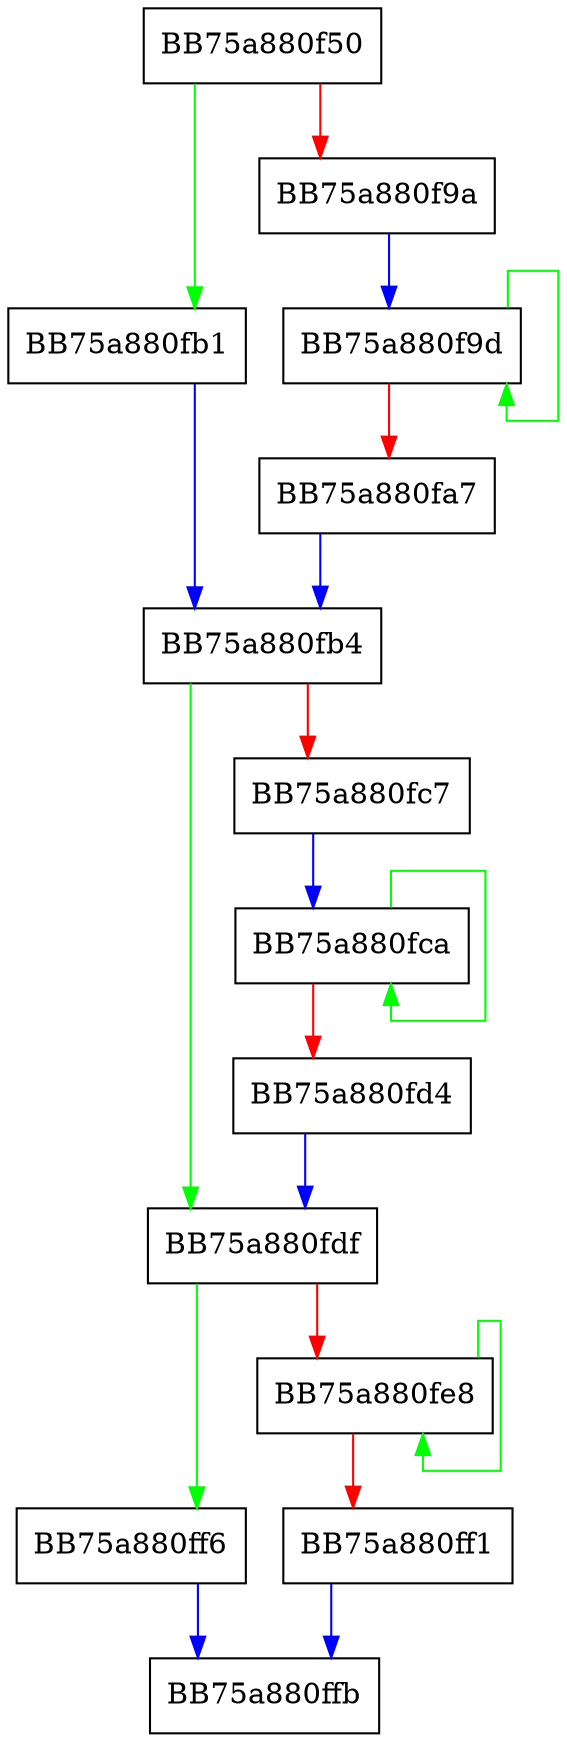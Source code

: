 digraph WPP_SF_DsdSS {
  node [shape="box"];
  graph [splines=ortho];
  BB75a880f50 -> BB75a880fb1 [color="green"];
  BB75a880f50 -> BB75a880f9a [color="red"];
  BB75a880f9a -> BB75a880f9d [color="blue"];
  BB75a880f9d -> BB75a880f9d [color="green"];
  BB75a880f9d -> BB75a880fa7 [color="red"];
  BB75a880fa7 -> BB75a880fb4 [color="blue"];
  BB75a880fb1 -> BB75a880fb4 [color="blue"];
  BB75a880fb4 -> BB75a880fdf [color="green"];
  BB75a880fb4 -> BB75a880fc7 [color="red"];
  BB75a880fc7 -> BB75a880fca [color="blue"];
  BB75a880fca -> BB75a880fca [color="green"];
  BB75a880fca -> BB75a880fd4 [color="red"];
  BB75a880fd4 -> BB75a880fdf [color="blue"];
  BB75a880fdf -> BB75a880ff6 [color="green"];
  BB75a880fdf -> BB75a880fe8 [color="red"];
  BB75a880fe8 -> BB75a880fe8 [color="green"];
  BB75a880fe8 -> BB75a880ff1 [color="red"];
  BB75a880ff1 -> BB75a880ffb [color="blue"];
  BB75a880ff6 -> BB75a880ffb [color="blue"];
}